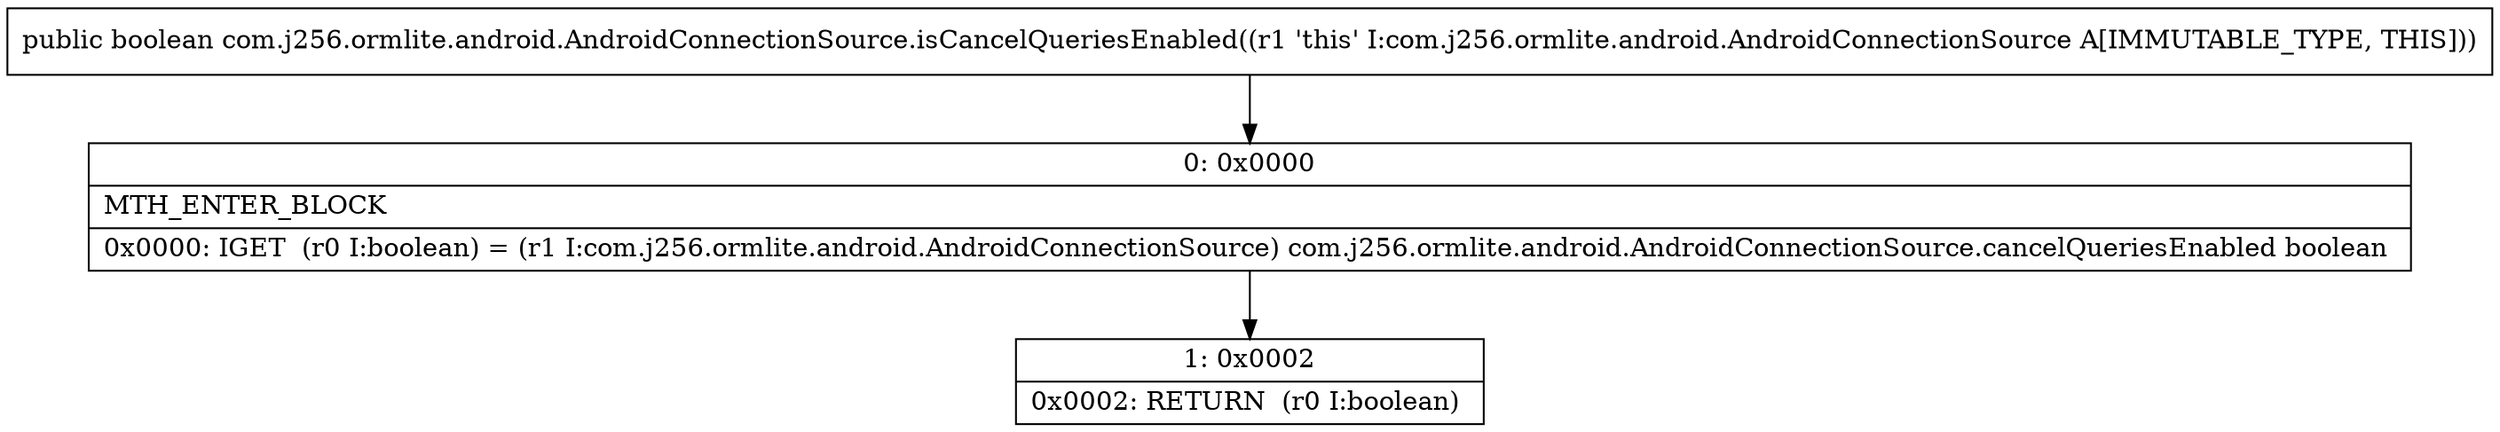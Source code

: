 digraph "CFG forcom.j256.ormlite.android.AndroidConnectionSource.isCancelQueriesEnabled()Z" {
Node_0 [shape=record,label="{0\:\ 0x0000|MTH_ENTER_BLOCK\l|0x0000: IGET  (r0 I:boolean) = (r1 I:com.j256.ormlite.android.AndroidConnectionSource) com.j256.ormlite.android.AndroidConnectionSource.cancelQueriesEnabled boolean \l}"];
Node_1 [shape=record,label="{1\:\ 0x0002|0x0002: RETURN  (r0 I:boolean) \l}"];
MethodNode[shape=record,label="{public boolean com.j256.ormlite.android.AndroidConnectionSource.isCancelQueriesEnabled((r1 'this' I:com.j256.ormlite.android.AndroidConnectionSource A[IMMUTABLE_TYPE, THIS])) }"];
MethodNode -> Node_0;
Node_0 -> Node_1;
}

